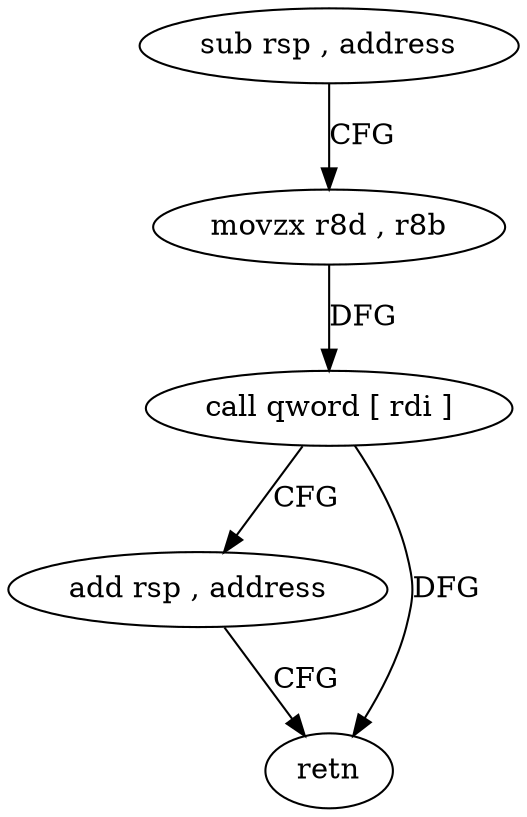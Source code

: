 digraph "func" {
"182255" [label = "sub rsp , address" ]
"182259" [label = "movzx r8d , r8b" ]
"182263" [label = "call qword [ rdi ]" ]
"182265" [label = "add rsp , address" ]
"182269" [label = "retn" ]
"182255" -> "182259" [ label = "CFG" ]
"182259" -> "182263" [ label = "DFG" ]
"182263" -> "182265" [ label = "CFG" ]
"182263" -> "182269" [ label = "DFG" ]
"182265" -> "182269" [ label = "CFG" ]
}
